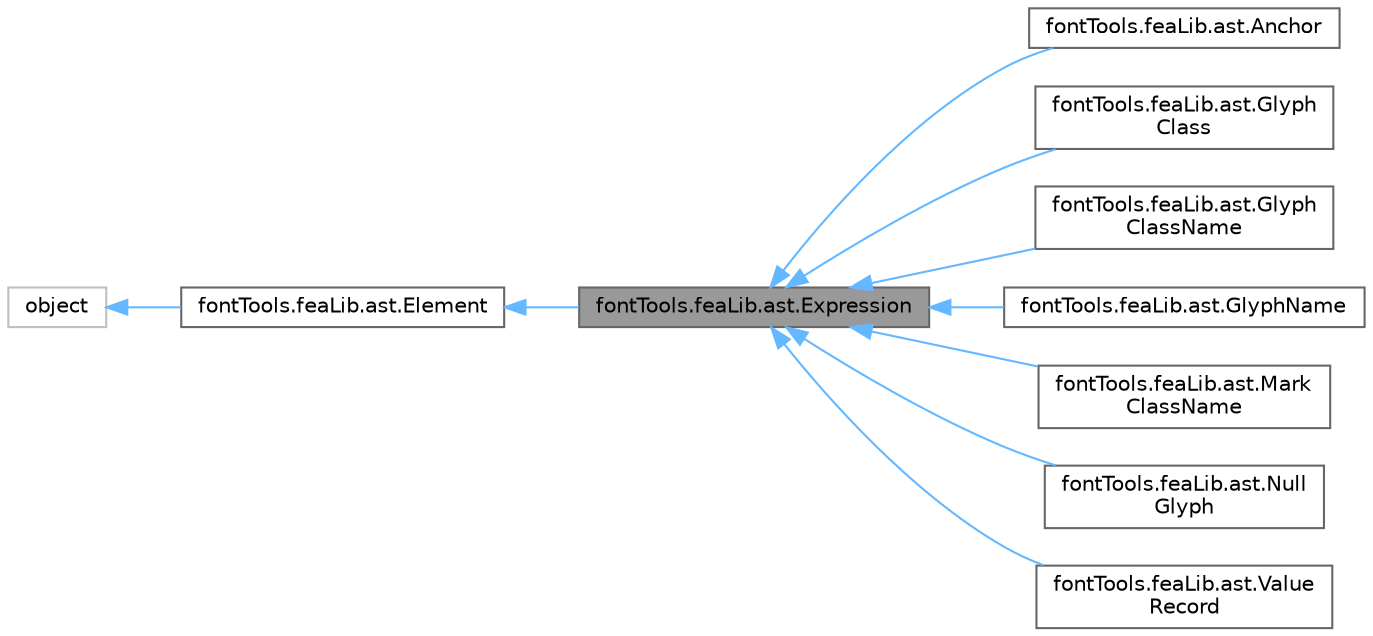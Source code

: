 digraph "fontTools.feaLib.ast.Expression"
{
 // LATEX_PDF_SIZE
  bgcolor="transparent";
  edge [fontname=Helvetica,fontsize=10,labelfontname=Helvetica,labelfontsize=10];
  node [fontname=Helvetica,fontsize=10,shape=box,height=0.2,width=0.4];
  rankdir="LR";
  Node1 [id="Node000001",label="fontTools.feaLib.ast.Expression",height=0.2,width=0.4,color="gray40", fillcolor="grey60", style="filled", fontcolor="black",tooltip=" "];
  Node2 -> Node1 [id="edge1_Node000001_Node000002",dir="back",color="steelblue1",style="solid",tooltip=" "];
  Node2 [id="Node000002",label="fontTools.feaLib.ast.Element",height=0.2,width=0.4,color="gray40", fillcolor="white", style="filled",URL="$d0/dc1/classfontTools_1_1feaLib_1_1ast_1_1Element.html",tooltip=" "];
  Node3 -> Node2 [id="edge2_Node000002_Node000003",dir="back",color="steelblue1",style="solid",tooltip=" "];
  Node3 [id="Node000003",label="object",height=0.2,width=0.4,color="grey75", fillcolor="white", style="filled",tooltip=" "];
  Node1 -> Node4 [id="edge3_Node000001_Node000004",dir="back",color="steelblue1",style="solid",tooltip=" "];
  Node4 [id="Node000004",label="fontTools.feaLib.ast.Anchor",height=0.2,width=0.4,color="gray40", fillcolor="white", style="filled",URL="$da/d7c/classfontTools_1_1feaLib_1_1ast_1_1Anchor.html",tooltip=" "];
  Node1 -> Node5 [id="edge4_Node000001_Node000005",dir="back",color="steelblue1",style="solid",tooltip=" "];
  Node5 [id="Node000005",label="fontTools.feaLib.ast.Glyph\lClass",height=0.2,width=0.4,color="gray40", fillcolor="white", style="filled",URL="$d2/d0f/classfontTools_1_1feaLib_1_1ast_1_1GlyphClass.html",tooltip=" "];
  Node1 -> Node6 [id="edge5_Node000001_Node000006",dir="back",color="steelblue1",style="solid",tooltip=" "];
  Node6 [id="Node000006",label="fontTools.feaLib.ast.Glyph\lClassName",height=0.2,width=0.4,color="gray40", fillcolor="white", style="filled",URL="$da/de6/classfontTools_1_1feaLib_1_1ast_1_1GlyphClassName.html",tooltip=" "];
  Node1 -> Node7 [id="edge6_Node000001_Node000007",dir="back",color="steelblue1",style="solid",tooltip=" "];
  Node7 [id="Node000007",label="fontTools.feaLib.ast.GlyphName",height=0.2,width=0.4,color="gray40", fillcolor="white", style="filled",URL="$d7/d60/classfontTools_1_1feaLib_1_1ast_1_1GlyphName.html",tooltip=" "];
  Node1 -> Node8 [id="edge7_Node000001_Node000008",dir="back",color="steelblue1",style="solid",tooltip=" "];
  Node8 [id="Node000008",label="fontTools.feaLib.ast.Mark\lClassName",height=0.2,width=0.4,color="gray40", fillcolor="white", style="filled",URL="$d4/d8e/classfontTools_1_1feaLib_1_1ast_1_1MarkClassName.html",tooltip=" "];
  Node1 -> Node9 [id="edge8_Node000001_Node000009",dir="back",color="steelblue1",style="solid",tooltip=" "];
  Node9 [id="Node000009",label="fontTools.feaLib.ast.Null\lGlyph",height=0.2,width=0.4,color="gray40", fillcolor="white", style="filled",URL="$d1/d7d/classfontTools_1_1feaLib_1_1ast_1_1NullGlyph.html",tooltip=" "];
  Node1 -> Node10 [id="edge9_Node000001_Node000010",dir="back",color="steelblue1",style="solid",tooltip=" "];
  Node10 [id="Node000010",label="fontTools.feaLib.ast.Value\lRecord",height=0.2,width=0.4,color="gray40", fillcolor="white", style="filled",URL="$d5/d4a/classfontTools_1_1feaLib_1_1ast_1_1ValueRecord.html",tooltip=" "];
}
